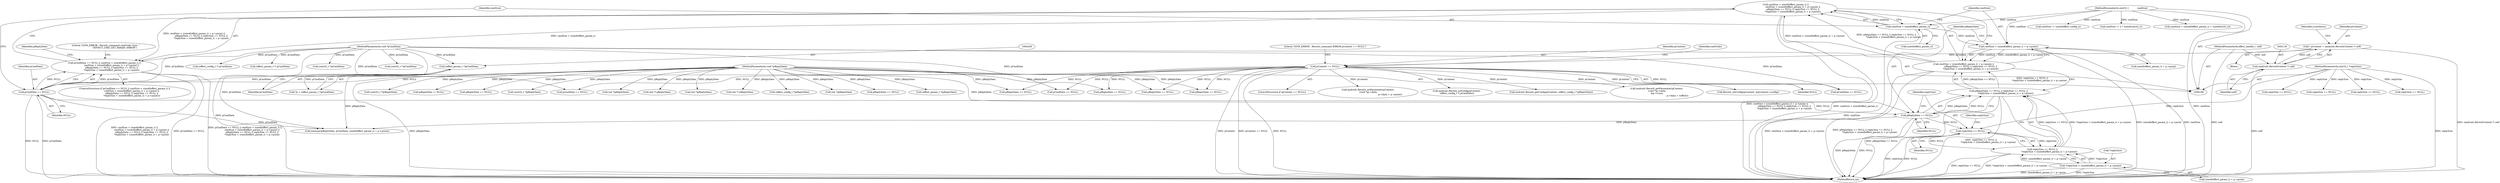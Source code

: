 digraph "0_Android_aeea52da00d210587fb3ed895de3d5f2e0264c88_6@API" {
"1000256" [label="(Call,cmdSize < sizeof(effect_param_t) ||\n                    cmdSize < (sizeof(effect_param_t) + p->psize) ||\n                    pReplyData == NULL || replySize == NULL ||\n                    *replySize < (sizeof(effect_param_t) + p->psize))"];
"1000257" [label="(Call,cmdSize < sizeof(effect_param_t))"];
"1000109" [label="(MethodParameterIn,uint32_t            cmdSize)"];
"1000261" [label="(Call,cmdSize < (sizeof(effect_param_t) + p->psize) ||\n                    pReplyData == NULL || replySize == NULL ||\n                    *replySize < (sizeof(effect_param_t) + p->psize))"];
"1000262" [label="(Call,cmdSize < (sizeof(effect_param_t) + p->psize))"];
"1000270" [label="(Call,pReplyData == NULL || replySize == NULL ||\n                    *replySize < (sizeof(effect_param_t) + p->psize))"];
"1000271" [label="(Call,pReplyData == NULL)"];
"1000112" [label="(MethodParameterIn,void *pReplyData)"];
"1000253" [label="(Call,pCmdData == NULL)"];
"1000248" [label="(Call,(effect_param_t *)pCmdData)"];
"1000110" [label="(MethodParameterIn,void *pCmdData)"];
"1000127" [label="(Call,pContext == NULL)"];
"1000115" [label="(Call,* pContext = (android::ReverbContext *) self)"];
"1000117" [label="(Call,(android::ReverbContext *) self)"];
"1000107" [label="(MethodParameterIn,effect_handle_t  self)"];
"1000274" [label="(Call,replySize == NULL ||\n                    *replySize < (sizeof(effect_param_t) + p->psize))"];
"1000275" [label="(Call,replySize == NULL)"];
"1000111" [label="(MethodParameterIn,uint32_t *replySize)"];
"1000278" [label="(Call,*replySize < (sizeof(effect_param_t) + p->psize))"];
"1000252" [label="(Call,pCmdData == NULL || cmdSize < sizeof(effect_param_t) ||\n                    cmdSize < (sizeof(effect_param_t) + p->psize) ||\n                    pReplyData == NULL || replySize == NULL ||\n                    *replySize < (sizeof(effect_param_t) + p->psize))"];
"1000183" [label="(Call,replySize == NULL)"];
"1000174" [label="(Call,cmdSize != sizeof(effect_config_t))"];
"1000546" [label="(Call,cmdSize != 2 * sizeof(uint32_t))"];
"1000126" [label="(ControlStructure,if (pContext == NULL))"];
"1000257" [label="(Call,cmdSize < sizeof(effect_param_t))"];
"1000255" [label="(Identifier,NULL)"];
"1000246" [label="(Call,*p = (effect_param_t *)pCmdData)"];
"1000277" [label="(Identifier,NULL)"];
"1000146" [label="(Call,replySize == NULL)"];
"1000110" [label="(MethodParameterIn,void *pCmdData)"];
"1000111" [label="(MethodParameterIn,uint32_t *replySize)"];
"1000413" [label="(Call,android::Reverb_setParameter(pContext,\n (void *)p->data,\n                                                              p->data + p->psize))"];
"1000259" [label="(Call,sizeof(effect_param_t))"];
"1000202" [label="(Call,android::Reverb_setConfig(pContext,\n (effect_config_t *) pCmdData))"];
"1000252" [label="(Call,pCmdData == NULL || cmdSize < sizeof(effect_param_t) ||\n                    cmdSize < (sizeof(effect_param_t) + p->psize) ||\n                    pReplyData == NULL || replySize == NULL ||\n                    *replySize < (sizeof(effect_param_t) + p->psize))"];
"1000107" [label="(MethodParameterIn,effect_handle_t  self)"];
"1000530" [label="(Call,(int *)pReplyData)"];
"1000371" [label="(Call,pReplyData == NULL)"];
"1000263" [label="(Identifier,cmdSize)"];
"1000304" [label="(Call,(effect_param_t *)pReplyData)"];
"1000117" [label="(Call,(android::ReverbContext *) self)"];
"1000258" [label="(Identifier,cmdSize)"];
"1000359" [label="(Call,pCmdData == NULL)"];
"1000127" [label="(Call,pContext == NULL)"];
"1000128" [label="(Identifier,pContext)"];
"1000274" [label="(Call,replySize == NULL ||\n                    *replySize < (sizeof(effect_param_t) + p->psize))"];
"1000271" [label="(Call,pReplyData == NULL)"];
"1000124" [label="(Identifier,LvmStatus)"];
"1000392" [label="(Call,(effect_param_t *) pCmdData)"];
"1000199" [label="(Call,(int *) pReplyData)"];
"1000264" [label="(Call,sizeof(effect_param_t) + p->psize)"];
"1000280" [label="(Identifier,replySize)"];
"1000410" [label="(Call,(int *)pReplyData)"];
"1000281" [label="(Call,sizeof(effect_param_t) + p->psize)"];
"1000279" [label="(Call,*replySize)"];
"1000278" [label="(Call,*replySize < (sizeof(effect_param_t) + p->psize))"];
"1000363" [label="(Call,cmdSize < (sizeof(effect_param_t) + sizeof(int32_t)))"];
"1000162" [label="(Call,(int *) pReplyData)"];
"1000231" [label="(Call,(effect_config_t *)pReplyData)"];
"1000502" [label="(Call,pReplyData == NULL)"];
"1000137" [label="(Identifier,cmdCode)"];
"1000375" [label="(Call,replySize == NULL)"];
"1000116" [label="(Identifier,pContext)"];
"1000229" [label="(Call,android::Reverb_getConfig(pContext, (effect_config_t *)pReplyData))"];
"1000276" [label="(Identifier,replySize)"];
"1000272" [label="(Identifier,pReplyData)"];
"1000589" [label="(Call,(uint32_t *)pCmdData)"];
"1000273" [label="(Identifier,NULL)"];
"1000275" [label="(Call,replySize == NULL)"];
"1000109" [label="(MethodParameterIn,uint32_t            cmdSize)"];
"1000599" [label="(Call,(uint32_t *)pReplyData)"];
"1000559" [label="(Call,pReplyData != NULL)"];
"1000215" [label="(Call,replySize == NULL)"];
"1000431" [label="(Call,pReplyData == NULL)"];
"1000289" [label="(Literal,\"\tLVM_ERROR : Reverb_command cmdCode Case: \"\n                         \"EFFECT_CMD_GET_PARAM: ERROR\")"];
"1000668" [label="(MethodReturn,int)"];
"1000327" [label="(Call,android::Reverb_getParameter(pContext,\n (void *)p->data,\n &p->vsize,\n                                                          p->data + voffset))"];
"1000253" [label="(Call,pCmdData == NULL)"];
"1000572" [label="(Call,(uint32_t *)pCmdData)"];
"1000250" [label="(Identifier,pCmdData)"];
"1000170" [label="(Call,pCmdData == NULL)"];
"1000294" [label="(Identifier,pReplyData)"];
"1000270" [label="(Call,pReplyData == NULL || replySize == NULL ||\n                    *replySize < (sizeof(effect_param_t) + p->psize))"];
"1000132" [label="(Literal,\"\tLVM_ERROR : Reverb_command ERROR pContext == NULL\")"];
"1000236" [label="(Call,Reverb_setConfig(pContext, &pContext->config))"];
"1000112" [label="(MethodParameterIn,void *pReplyData)"];
"1000113" [label="(Block,)"];
"1000115" [label="(Call,* pContext = (android::ReverbContext *) self)"];
"1000543" [label="(Call,pCmdData == NULL)"];
"1000211" [label="(Call,pReplyData == NULL)"];
"1000262" [label="(Call,cmdSize < (sizeof(effect_param_t) + p->psize))"];
"1000256" [label="(Call,cmdSize < sizeof(effect_param_t) ||\n                    cmdSize < (sizeof(effect_param_t) + p->psize) ||\n                    pReplyData == NULL || replySize == NULL ||\n                    *replySize < (sizeof(effect_param_t) + p->psize))"];
"1000179" [label="(Call,pReplyData == NULL)"];
"1000142" [label="(Call,pReplyData == NULL)"];
"1000261" [label="(Call,cmdSize < (sizeof(effect_param_t) + p->psize) ||\n                    pReplyData == NULL || replySize == NULL ||\n                    *replySize < (sizeof(effect_param_t) + p->psize))"];
"1000608" [label="(Call,(uint32_t *)pReplyData)"];
"1000251" [label="(ControlStructure,if (pCmdData == NULL || cmdSize < sizeof(effect_param_t) ||\n                    cmdSize < (sizeof(effect_param_t) + p->psize) ||\n                    pReplyData == NULL || replySize == NULL ||\n                    *replySize < (sizeof(effect_param_t) + p->psize)))"];
"1000254" [label="(Identifier,pCmdData)"];
"1000459" [label="(Call,(int *)pReplyData)"];
"1000129" [label="(Identifier,NULL)"];
"1000119" [label="(Identifier,self)"];
"1000248" [label="(Call,(effect_param_t *)pCmdData)"];
"1000204" [label="(Call,(effect_config_t *) pCmdData)"];
"1000293" [label="(Call,memcpy(pReplyData, pCmdData, sizeof(effect_param_t) + p->psize))"];
"1000256" -> "1000252"  [label="AST: "];
"1000256" -> "1000257"  [label="CFG: "];
"1000256" -> "1000261"  [label="CFG: "];
"1000257" -> "1000256"  [label="AST: "];
"1000261" -> "1000256"  [label="AST: "];
"1000252" -> "1000256"  [label="CFG: "];
"1000256" -> "1000668"  [label="DDG: cmdSize < sizeof(effect_param_t)"];
"1000256" -> "1000668"  [label="DDG: cmdSize < (sizeof(effect_param_t) + p->psize) ||\n                    pReplyData == NULL || replySize == NULL ||\n                    *replySize < (sizeof(effect_param_t) + p->psize)"];
"1000256" -> "1000252"  [label="DDG: cmdSize < sizeof(effect_param_t)"];
"1000256" -> "1000252"  [label="DDG: cmdSize < (sizeof(effect_param_t) + p->psize) ||\n                    pReplyData == NULL || replySize == NULL ||\n                    *replySize < (sizeof(effect_param_t) + p->psize)"];
"1000257" -> "1000256"  [label="DDG: cmdSize"];
"1000261" -> "1000256"  [label="DDG: cmdSize < (sizeof(effect_param_t) + p->psize)"];
"1000261" -> "1000256"  [label="DDG: pReplyData == NULL || replySize == NULL ||\n                    *replySize < (sizeof(effect_param_t) + p->psize)"];
"1000257" -> "1000259"  [label="CFG: "];
"1000258" -> "1000257"  [label="AST: "];
"1000259" -> "1000257"  [label="AST: "];
"1000263" -> "1000257"  [label="CFG: "];
"1000257" -> "1000668"  [label="DDG: cmdSize"];
"1000109" -> "1000257"  [label="DDG: cmdSize"];
"1000257" -> "1000262"  [label="DDG: cmdSize"];
"1000109" -> "1000106"  [label="AST: "];
"1000109" -> "1000668"  [label="DDG: cmdSize"];
"1000109" -> "1000174"  [label="DDG: cmdSize"];
"1000109" -> "1000262"  [label="DDG: cmdSize"];
"1000109" -> "1000363"  [label="DDG: cmdSize"];
"1000109" -> "1000546"  [label="DDG: cmdSize"];
"1000261" -> "1000262"  [label="CFG: "];
"1000261" -> "1000270"  [label="CFG: "];
"1000262" -> "1000261"  [label="AST: "];
"1000270" -> "1000261"  [label="AST: "];
"1000261" -> "1000668"  [label="DDG: cmdSize < (sizeof(effect_param_t) + p->psize)"];
"1000261" -> "1000668"  [label="DDG: pReplyData == NULL || replySize == NULL ||\n                    *replySize < (sizeof(effect_param_t) + p->psize)"];
"1000262" -> "1000261"  [label="DDG: cmdSize"];
"1000262" -> "1000261"  [label="DDG: sizeof(effect_param_t) + p->psize"];
"1000270" -> "1000261"  [label="DDG: pReplyData == NULL"];
"1000270" -> "1000261"  [label="DDG: replySize == NULL ||\n                    *replySize < (sizeof(effect_param_t) + p->psize)"];
"1000262" -> "1000264"  [label="CFG: "];
"1000263" -> "1000262"  [label="AST: "];
"1000264" -> "1000262"  [label="AST: "];
"1000272" -> "1000262"  [label="CFG: "];
"1000262" -> "1000668"  [label="DDG: sizeof(effect_param_t) + p->psize"];
"1000262" -> "1000668"  [label="DDG: cmdSize"];
"1000270" -> "1000271"  [label="CFG: "];
"1000270" -> "1000274"  [label="CFG: "];
"1000271" -> "1000270"  [label="AST: "];
"1000274" -> "1000270"  [label="AST: "];
"1000270" -> "1000668"  [label="DDG: replySize == NULL ||\n                    *replySize < (sizeof(effect_param_t) + p->psize)"];
"1000270" -> "1000668"  [label="DDG: pReplyData == NULL"];
"1000271" -> "1000270"  [label="DDG: pReplyData"];
"1000271" -> "1000270"  [label="DDG: NULL"];
"1000274" -> "1000270"  [label="DDG: replySize == NULL"];
"1000274" -> "1000270"  [label="DDG: *replySize < (sizeof(effect_param_t) + p->psize)"];
"1000271" -> "1000273"  [label="CFG: "];
"1000272" -> "1000271"  [label="AST: "];
"1000273" -> "1000271"  [label="AST: "];
"1000276" -> "1000271"  [label="CFG: "];
"1000271" -> "1000668"  [label="DDG: NULL"];
"1000271" -> "1000668"  [label="DDG: pReplyData"];
"1000112" -> "1000271"  [label="DDG: pReplyData"];
"1000253" -> "1000271"  [label="DDG: NULL"];
"1000271" -> "1000275"  [label="DDG: NULL"];
"1000271" -> "1000293"  [label="DDG: pReplyData"];
"1000112" -> "1000106"  [label="AST: "];
"1000112" -> "1000668"  [label="DDG: pReplyData"];
"1000112" -> "1000142"  [label="DDG: pReplyData"];
"1000112" -> "1000162"  [label="DDG: pReplyData"];
"1000112" -> "1000179"  [label="DDG: pReplyData"];
"1000112" -> "1000199"  [label="DDG: pReplyData"];
"1000112" -> "1000211"  [label="DDG: pReplyData"];
"1000112" -> "1000231"  [label="DDG: pReplyData"];
"1000112" -> "1000293"  [label="DDG: pReplyData"];
"1000112" -> "1000304"  [label="DDG: pReplyData"];
"1000112" -> "1000371"  [label="DDG: pReplyData"];
"1000112" -> "1000410"  [label="DDG: pReplyData"];
"1000112" -> "1000431"  [label="DDG: pReplyData"];
"1000112" -> "1000459"  [label="DDG: pReplyData"];
"1000112" -> "1000502"  [label="DDG: pReplyData"];
"1000112" -> "1000530"  [label="DDG: pReplyData"];
"1000112" -> "1000559"  [label="DDG: pReplyData"];
"1000112" -> "1000599"  [label="DDG: pReplyData"];
"1000112" -> "1000608"  [label="DDG: pReplyData"];
"1000253" -> "1000252"  [label="AST: "];
"1000253" -> "1000255"  [label="CFG: "];
"1000254" -> "1000253"  [label="AST: "];
"1000255" -> "1000253"  [label="AST: "];
"1000258" -> "1000253"  [label="CFG: "];
"1000252" -> "1000253"  [label="CFG: "];
"1000253" -> "1000668"  [label="DDG: NULL"];
"1000253" -> "1000668"  [label="DDG: pCmdData"];
"1000253" -> "1000252"  [label="DDG: pCmdData"];
"1000253" -> "1000252"  [label="DDG: NULL"];
"1000248" -> "1000253"  [label="DDG: pCmdData"];
"1000110" -> "1000253"  [label="DDG: pCmdData"];
"1000127" -> "1000253"  [label="DDG: NULL"];
"1000253" -> "1000293"  [label="DDG: pCmdData"];
"1000248" -> "1000246"  [label="AST: "];
"1000248" -> "1000250"  [label="CFG: "];
"1000249" -> "1000248"  [label="AST: "];
"1000250" -> "1000248"  [label="AST: "];
"1000246" -> "1000248"  [label="CFG: "];
"1000248" -> "1000246"  [label="DDG: pCmdData"];
"1000110" -> "1000248"  [label="DDG: pCmdData"];
"1000110" -> "1000106"  [label="AST: "];
"1000110" -> "1000668"  [label="DDG: pCmdData"];
"1000110" -> "1000170"  [label="DDG: pCmdData"];
"1000110" -> "1000204"  [label="DDG: pCmdData"];
"1000110" -> "1000293"  [label="DDG: pCmdData"];
"1000110" -> "1000359"  [label="DDG: pCmdData"];
"1000110" -> "1000392"  [label="DDG: pCmdData"];
"1000110" -> "1000543"  [label="DDG: pCmdData"];
"1000110" -> "1000572"  [label="DDG: pCmdData"];
"1000110" -> "1000589"  [label="DDG: pCmdData"];
"1000127" -> "1000126"  [label="AST: "];
"1000127" -> "1000129"  [label="CFG: "];
"1000128" -> "1000127"  [label="AST: "];
"1000129" -> "1000127"  [label="AST: "];
"1000132" -> "1000127"  [label="CFG: "];
"1000137" -> "1000127"  [label="CFG: "];
"1000127" -> "1000668"  [label="DDG: NULL"];
"1000127" -> "1000668"  [label="DDG: pContext == NULL"];
"1000127" -> "1000668"  [label="DDG: pContext"];
"1000115" -> "1000127"  [label="DDG: pContext"];
"1000127" -> "1000142"  [label="DDG: NULL"];
"1000127" -> "1000170"  [label="DDG: NULL"];
"1000127" -> "1000202"  [label="DDG: pContext"];
"1000127" -> "1000211"  [label="DDG: NULL"];
"1000127" -> "1000229"  [label="DDG: pContext"];
"1000127" -> "1000236"  [label="DDG: pContext"];
"1000127" -> "1000327"  [label="DDG: pContext"];
"1000127" -> "1000359"  [label="DDG: NULL"];
"1000127" -> "1000413"  [label="DDG: pContext"];
"1000127" -> "1000431"  [label="DDG: NULL"];
"1000127" -> "1000502"  [label="DDG: NULL"];
"1000127" -> "1000543"  [label="DDG: NULL"];
"1000115" -> "1000113"  [label="AST: "];
"1000115" -> "1000117"  [label="CFG: "];
"1000116" -> "1000115"  [label="AST: "];
"1000117" -> "1000115"  [label="AST: "];
"1000124" -> "1000115"  [label="CFG: "];
"1000115" -> "1000668"  [label="DDG: (android::ReverbContext *) self"];
"1000117" -> "1000115"  [label="DDG: self"];
"1000117" -> "1000119"  [label="CFG: "];
"1000118" -> "1000117"  [label="AST: "];
"1000119" -> "1000117"  [label="AST: "];
"1000117" -> "1000668"  [label="DDG: self"];
"1000107" -> "1000117"  [label="DDG: self"];
"1000107" -> "1000106"  [label="AST: "];
"1000107" -> "1000668"  [label="DDG: self"];
"1000274" -> "1000275"  [label="CFG: "];
"1000274" -> "1000278"  [label="CFG: "];
"1000275" -> "1000274"  [label="AST: "];
"1000278" -> "1000274"  [label="AST: "];
"1000274" -> "1000668"  [label="DDG: replySize == NULL"];
"1000274" -> "1000668"  [label="DDG: *replySize < (sizeof(effect_param_t) + p->psize)"];
"1000275" -> "1000274"  [label="DDG: replySize"];
"1000275" -> "1000274"  [label="DDG: NULL"];
"1000278" -> "1000274"  [label="DDG: *replySize"];
"1000278" -> "1000274"  [label="DDG: sizeof(effect_param_t) + p->psize"];
"1000275" -> "1000277"  [label="CFG: "];
"1000276" -> "1000275"  [label="AST: "];
"1000277" -> "1000275"  [label="AST: "];
"1000280" -> "1000275"  [label="CFG: "];
"1000275" -> "1000668"  [label="DDG: replySize"];
"1000275" -> "1000668"  [label="DDG: NULL"];
"1000111" -> "1000275"  [label="DDG: replySize"];
"1000111" -> "1000106"  [label="AST: "];
"1000111" -> "1000668"  [label="DDG: replySize"];
"1000111" -> "1000146"  [label="DDG: replySize"];
"1000111" -> "1000183"  [label="DDG: replySize"];
"1000111" -> "1000215"  [label="DDG: replySize"];
"1000111" -> "1000375"  [label="DDG: replySize"];
"1000278" -> "1000281"  [label="CFG: "];
"1000279" -> "1000278"  [label="AST: "];
"1000281" -> "1000278"  [label="AST: "];
"1000278" -> "1000668"  [label="DDG: sizeof(effect_param_t) + p->psize"];
"1000278" -> "1000668"  [label="DDG: *replySize"];
"1000252" -> "1000251"  [label="AST: "];
"1000289" -> "1000252"  [label="CFG: "];
"1000294" -> "1000252"  [label="CFG: "];
"1000252" -> "1000668"  [label="DDG: pCmdData == NULL"];
"1000252" -> "1000668"  [label="DDG: pCmdData == NULL || cmdSize < sizeof(effect_param_t) ||\n                    cmdSize < (sizeof(effect_param_t) + p->psize) ||\n                    pReplyData == NULL || replySize == NULL ||\n                    *replySize < (sizeof(effect_param_t) + p->psize)"];
"1000252" -> "1000668"  [label="DDG: cmdSize < sizeof(effect_param_t) ||\n                    cmdSize < (sizeof(effect_param_t) + p->psize) ||\n                    pReplyData == NULL || replySize == NULL ||\n                    *replySize < (sizeof(effect_param_t) + p->psize)"];
}
